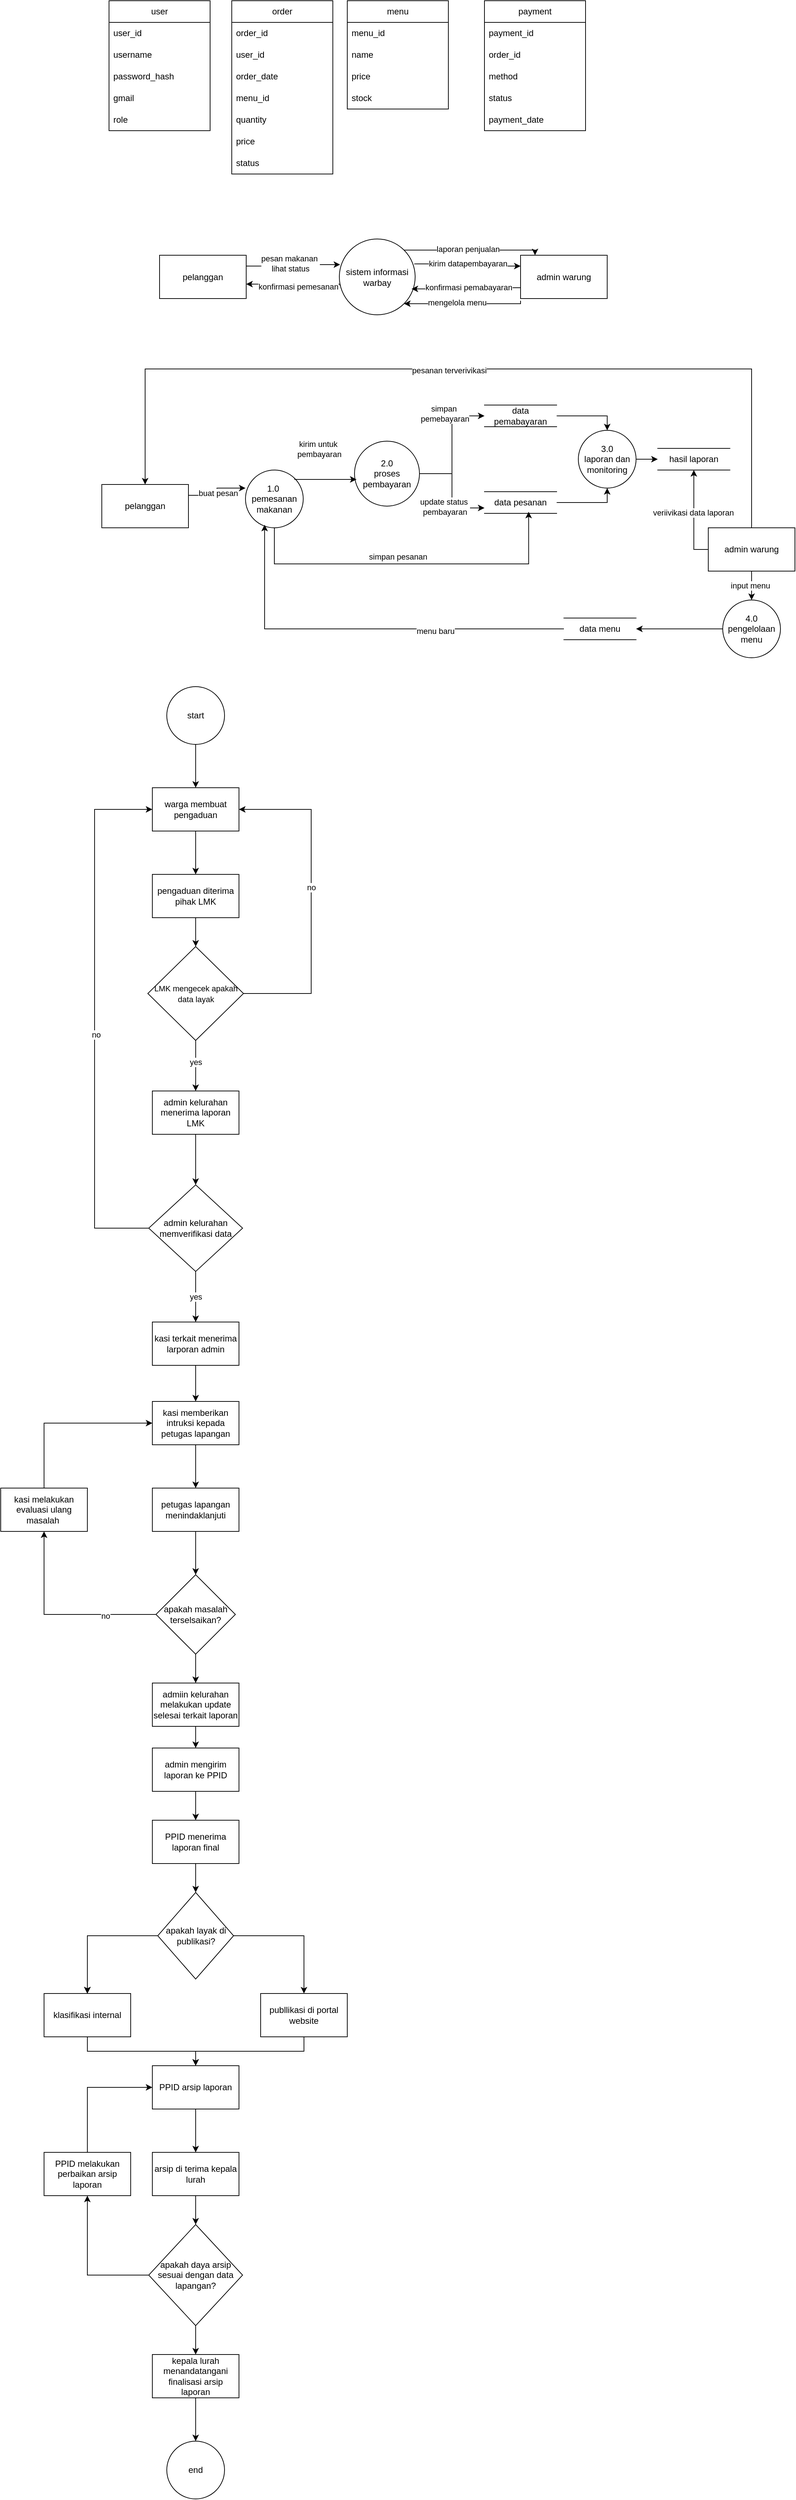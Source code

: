 <mxfile version="27.0.6">
  <diagram name="Halaman-1" id="e8A_hsP7aSUE411Jkm1g">
    <mxGraphModel dx="2316" dy="803" grid="1" gridSize="10" guides="1" tooltips="1" connect="1" arrows="1" fold="1" page="1" pageScale="1" pageWidth="827" pageHeight="1169" math="0" shadow="0">
      <root>
        <mxCell id="0" />
        <mxCell id="1" parent="0" />
        <mxCell id="P4LO0S_L0hlD89T5gcld-29" style="edgeStyle=orthogonalEdgeStyle;rounded=0;orthogonalLoop=1;jettySize=auto;html=1;entryX=0;entryY=0.25;entryDx=0;entryDy=0;exitX=0.989;exitY=0.329;exitDx=0;exitDy=0;exitPerimeter=0;" parent="1" source="P4LO0S_L0hlD89T5gcld-1" target="P4LO0S_L0hlD89T5gcld-27" edge="1">
          <mxGeometry relative="1" as="geometry" />
        </mxCell>
        <mxCell id="P4LO0S_L0hlD89T5gcld-31" value="kirim datapembayaran" style="edgeLabel;html=1;align=center;verticalAlign=middle;resizable=0;points=[];" parent="P4LO0S_L0hlD89T5gcld-29" vertex="1" connectable="0">
          <mxGeometry x="0.006" y="2" relative="1" as="geometry">
            <mxPoint x="-2" y="-2" as="offset" />
          </mxGeometry>
        </mxCell>
        <mxCell id="P4LO0S_L0hlD89T5gcld-36" style="edgeStyle=orthogonalEdgeStyle;rounded=0;orthogonalLoop=1;jettySize=auto;html=1;exitX=0.007;exitY=0.613;exitDx=0;exitDy=0;exitPerimeter=0;" parent="1" source="P4LO0S_L0hlD89T5gcld-1" edge="1">
          <mxGeometry relative="1" as="geometry">
            <mxPoint x="290" y="482.5" as="targetPoint" />
            <Array as="points">
              <mxPoint x="290" y="482.5" />
            </Array>
          </mxGeometry>
        </mxCell>
        <mxCell id="P4LO0S_L0hlD89T5gcld-42" value="konfirmasi pemesanan" style="edgeLabel;html=1;align=center;verticalAlign=middle;resizable=0;points=[];" parent="P4LO0S_L0hlD89T5gcld-36" vertex="1" connectable="0">
          <mxGeometry x="-0.149" y="3" relative="1" as="geometry">
            <mxPoint x="-4" as="offset" />
          </mxGeometry>
        </mxCell>
        <mxCell id="P4LO0S_L0hlD89T5gcld-1" value="sistem informasi warbay" style="ellipse;whiteSpace=wrap;html=1;aspect=fixed;" parent="1" vertex="1">
          <mxGeometry x="419" y="420" width="105" height="105" as="geometry" />
        </mxCell>
        <mxCell id="P4LO0S_L0hlD89T5gcld-2" value="user" style="swimlane;fontStyle=0;childLayout=stackLayout;horizontal=1;startSize=30;horizontalStack=0;resizeParent=1;resizeParentMax=0;resizeLast=0;collapsible=1;marginBottom=0;whiteSpace=wrap;html=1;" parent="1" vertex="1">
          <mxGeometry x="100" y="90" width="140" height="180" as="geometry" />
        </mxCell>
        <mxCell id="P4LO0S_L0hlD89T5gcld-3" value="user_id" style="text;strokeColor=none;fillColor=none;align=left;verticalAlign=middle;spacingLeft=4;spacingRight=4;overflow=hidden;points=[[0,0.5],[1,0.5]];portConstraint=eastwest;rotatable=0;whiteSpace=wrap;html=1;" parent="P4LO0S_L0hlD89T5gcld-2" vertex="1">
          <mxGeometry y="30" width="140" height="30" as="geometry" />
        </mxCell>
        <mxCell id="P4LO0S_L0hlD89T5gcld-4" value="username" style="text;strokeColor=none;fillColor=none;align=left;verticalAlign=middle;spacingLeft=4;spacingRight=4;overflow=hidden;points=[[0,0.5],[1,0.5]];portConstraint=eastwest;rotatable=0;whiteSpace=wrap;html=1;" parent="P4LO0S_L0hlD89T5gcld-2" vertex="1">
          <mxGeometry y="60" width="140" height="30" as="geometry" />
        </mxCell>
        <mxCell id="P4LO0S_L0hlD89T5gcld-5" value="password_hash" style="text;strokeColor=none;fillColor=none;align=left;verticalAlign=middle;spacingLeft=4;spacingRight=4;overflow=hidden;points=[[0,0.5],[1,0.5]];portConstraint=eastwest;rotatable=0;whiteSpace=wrap;html=1;" parent="P4LO0S_L0hlD89T5gcld-2" vertex="1">
          <mxGeometry y="90" width="140" height="30" as="geometry" />
        </mxCell>
        <mxCell id="P4LO0S_L0hlD89T5gcld-14" value="gmail" style="text;strokeColor=none;fillColor=none;align=left;verticalAlign=middle;spacingLeft=4;spacingRight=4;overflow=hidden;points=[[0,0.5],[1,0.5]];portConstraint=eastwest;rotatable=0;whiteSpace=wrap;html=1;" parent="P4LO0S_L0hlD89T5gcld-2" vertex="1">
          <mxGeometry y="120" width="140" height="30" as="geometry" />
        </mxCell>
        <mxCell id="P4LO0S_L0hlD89T5gcld-15" value="role" style="text;strokeColor=none;fillColor=none;align=left;verticalAlign=middle;spacingLeft=4;spacingRight=4;overflow=hidden;points=[[0,0.5],[1,0.5]];portConstraint=eastwest;rotatable=0;whiteSpace=wrap;html=1;" parent="P4LO0S_L0hlD89T5gcld-2" vertex="1">
          <mxGeometry y="150" width="140" height="30" as="geometry" />
        </mxCell>
        <mxCell id="P4LO0S_L0hlD89T5gcld-6" value="order" style="swimlane;fontStyle=0;childLayout=stackLayout;horizontal=1;startSize=30;horizontalStack=0;resizeParent=1;resizeParentMax=0;resizeLast=0;collapsible=1;marginBottom=0;whiteSpace=wrap;html=1;" parent="1" vertex="1">
          <mxGeometry x="270" y="90" width="140" height="240" as="geometry" />
        </mxCell>
        <mxCell id="P4LO0S_L0hlD89T5gcld-7" value="order_id" style="text;strokeColor=none;fillColor=none;align=left;verticalAlign=middle;spacingLeft=4;spacingRight=4;overflow=hidden;points=[[0,0.5],[1,0.5]];portConstraint=eastwest;rotatable=0;whiteSpace=wrap;html=1;" parent="P4LO0S_L0hlD89T5gcld-6" vertex="1">
          <mxGeometry y="30" width="140" height="30" as="geometry" />
        </mxCell>
        <mxCell id="P4LO0S_L0hlD89T5gcld-8" value="user_id" style="text;strokeColor=none;fillColor=none;align=left;verticalAlign=middle;spacingLeft=4;spacingRight=4;overflow=hidden;points=[[0,0.5],[1,0.5]];portConstraint=eastwest;rotatable=0;whiteSpace=wrap;html=1;" parent="P4LO0S_L0hlD89T5gcld-6" vertex="1">
          <mxGeometry y="60" width="140" height="30" as="geometry" />
        </mxCell>
        <mxCell id="P4LO0S_L0hlD89T5gcld-9" value="order_date" style="text;strokeColor=none;fillColor=none;align=left;verticalAlign=middle;spacingLeft=4;spacingRight=4;overflow=hidden;points=[[0,0.5],[1,0.5]];portConstraint=eastwest;rotatable=0;whiteSpace=wrap;html=1;" parent="P4LO0S_L0hlD89T5gcld-6" vertex="1">
          <mxGeometry y="90" width="140" height="30" as="geometry" />
        </mxCell>
        <mxCell id="ldhJ6vnmIbtlAui_N8vB-2" value="menu_id" style="text;strokeColor=none;fillColor=none;align=left;verticalAlign=middle;spacingLeft=4;spacingRight=4;overflow=hidden;points=[[0,0.5],[1,0.5]];portConstraint=eastwest;rotatable=0;whiteSpace=wrap;html=1;" parent="P4LO0S_L0hlD89T5gcld-6" vertex="1">
          <mxGeometry y="120" width="140" height="30" as="geometry" />
        </mxCell>
        <mxCell id="ldhJ6vnmIbtlAui_N8vB-3" value="quantity" style="text;strokeColor=none;fillColor=none;align=left;verticalAlign=middle;spacingLeft=4;spacingRight=4;overflow=hidden;points=[[0,0.5],[1,0.5]];portConstraint=eastwest;rotatable=0;whiteSpace=wrap;html=1;" parent="P4LO0S_L0hlD89T5gcld-6" vertex="1">
          <mxGeometry y="150" width="140" height="30" as="geometry" />
        </mxCell>
        <mxCell id="ldhJ6vnmIbtlAui_N8vB-4" value="price" style="text;strokeColor=none;fillColor=none;align=left;verticalAlign=middle;spacingLeft=4;spacingRight=4;overflow=hidden;points=[[0,0.5],[1,0.5]];portConstraint=eastwest;rotatable=0;whiteSpace=wrap;html=1;" parent="P4LO0S_L0hlD89T5gcld-6" vertex="1">
          <mxGeometry y="180" width="140" height="30" as="geometry" />
        </mxCell>
        <mxCell id="P4LO0S_L0hlD89T5gcld-16" value="status" style="text;strokeColor=none;fillColor=none;align=left;verticalAlign=middle;spacingLeft=4;spacingRight=4;overflow=hidden;points=[[0,0.5],[1,0.5]];portConstraint=eastwest;rotatable=0;whiteSpace=wrap;html=1;" parent="P4LO0S_L0hlD89T5gcld-6" vertex="1">
          <mxGeometry y="210" width="140" height="30" as="geometry" />
        </mxCell>
        <mxCell id="P4LO0S_L0hlD89T5gcld-10" value="menu" style="swimlane;fontStyle=0;childLayout=stackLayout;horizontal=1;startSize=30;horizontalStack=0;resizeParent=1;resizeParentMax=0;resizeLast=0;collapsible=1;marginBottom=0;whiteSpace=wrap;html=1;" parent="1" vertex="1">
          <mxGeometry x="430" y="90" width="140" height="150" as="geometry" />
        </mxCell>
        <mxCell id="P4LO0S_L0hlD89T5gcld-11" value="menu_id" style="text;strokeColor=none;fillColor=none;align=left;verticalAlign=middle;spacingLeft=4;spacingRight=4;overflow=hidden;points=[[0,0.5],[1,0.5]];portConstraint=eastwest;rotatable=0;whiteSpace=wrap;html=1;" parent="P4LO0S_L0hlD89T5gcld-10" vertex="1">
          <mxGeometry y="30" width="140" height="30" as="geometry" />
        </mxCell>
        <mxCell id="P4LO0S_L0hlD89T5gcld-12" value="name" style="text;strokeColor=none;fillColor=none;align=left;verticalAlign=middle;spacingLeft=4;spacingRight=4;overflow=hidden;points=[[0,0.5],[1,0.5]];portConstraint=eastwest;rotatable=0;whiteSpace=wrap;html=1;" parent="P4LO0S_L0hlD89T5gcld-10" vertex="1">
          <mxGeometry y="60" width="140" height="30" as="geometry" />
        </mxCell>
        <mxCell id="P4LO0S_L0hlD89T5gcld-13" value="price" style="text;strokeColor=none;fillColor=none;align=left;verticalAlign=middle;spacingLeft=4;spacingRight=4;overflow=hidden;points=[[0,0.5],[1,0.5]];portConstraint=eastwest;rotatable=0;whiteSpace=wrap;html=1;" parent="P4LO0S_L0hlD89T5gcld-10" vertex="1">
          <mxGeometry y="90" width="140" height="30" as="geometry" />
        </mxCell>
        <mxCell id="ldhJ6vnmIbtlAui_N8vB-1" value="stock" style="text;strokeColor=none;fillColor=none;align=left;verticalAlign=middle;spacingLeft=4;spacingRight=4;overflow=hidden;points=[[0,0.5],[1,0.5]];portConstraint=eastwest;rotatable=0;whiteSpace=wrap;html=1;" parent="P4LO0S_L0hlD89T5gcld-10" vertex="1">
          <mxGeometry y="120" width="140" height="30" as="geometry" />
        </mxCell>
        <mxCell id="P4LO0S_L0hlD89T5gcld-18" value="payment" style="swimlane;fontStyle=0;childLayout=stackLayout;horizontal=1;startSize=30;horizontalStack=0;resizeParent=1;resizeParentMax=0;resizeLast=0;collapsible=1;marginBottom=0;whiteSpace=wrap;html=1;" parent="1" vertex="1">
          <mxGeometry x="620" y="90" width="140" height="180" as="geometry" />
        </mxCell>
        <mxCell id="P4LO0S_L0hlD89T5gcld-19" value="payment_id" style="text;strokeColor=none;fillColor=none;align=left;verticalAlign=middle;spacingLeft=4;spacingRight=4;overflow=hidden;points=[[0,0.5],[1,0.5]];portConstraint=eastwest;rotatable=0;whiteSpace=wrap;html=1;" parent="P4LO0S_L0hlD89T5gcld-18" vertex="1">
          <mxGeometry y="30" width="140" height="30" as="geometry" />
        </mxCell>
        <mxCell id="P4LO0S_L0hlD89T5gcld-20" value="order_id" style="text;strokeColor=none;fillColor=none;align=left;verticalAlign=middle;spacingLeft=4;spacingRight=4;overflow=hidden;points=[[0,0.5],[1,0.5]];portConstraint=eastwest;rotatable=0;whiteSpace=wrap;html=1;" parent="P4LO0S_L0hlD89T5gcld-18" vertex="1">
          <mxGeometry y="60" width="140" height="30" as="geometry" />
        </mxCell>
        <mxCell id="P4LO0S_L0hlD89T5gcld-21" value="method" style="text;strokeColor=none;fillColor=none;align=left;verticalAlign=middle;spacingLeft=4;spacingRight=4;overflow=hidden;points=[[0,0.5],[1,0.5]];portConstraint=eastwest;rotatable=0;whiteSpace=wrap;html=1;" parent="P4LO0S_L0hlD89T5gcld-18" vertex="1">
          <mxGeometry y="90" width="140" height="30" as="geometry" />
        </mxCell>
        <mxCell id="P4LO0S_L0hlD89T5gcld-22" value="status" style="text;strokeColor=none;fillColor=none;align=left;verticalAlign=middle;spacingLeft=4;spacingRight=4;overflow=hidden;points=[[0,0.5],[1,0.5]];portConstraint=eastwest;rotatable=0;whiteSpace=wrap;html=1;" parent="P4LO0S_L0hlD89T5gcld-18" vertex="1">
          <mxGeometry y="120" width="140" height="30" as="geometry" />
        </mxCell>
        <mxCell id="P4LO0S_L0hlD89T5gcld-23" value="payment_date" style="text;strokeColor=none;fillColor=none;align=left;verticalAlign=middle;spacingLeft=4;spacingRight=4;overflow=hidden;points=[[0,0.5],[1,0.5]];portConstraint=eastwest;rotatable=0;whiteSpace=wrap;html=1;" parent="P4LO0S_L0hlD89T5gcld-18" vertex="1">
          <mxGeometry y="150" width="140" height="30" as="geometry" />
        </mxCell>
        <mxCell id="P4LO0S_L0hlD89T5gcld-28" style="edgeStyle=orthogonalEdgeStyle;rounded=0;orthogonalLoop=1;jettySize=auto;html=1;entryX=0.011;entryY=0.338;entryDx=0;entryDy=0;exitX=1;exitY=0.25;exitDx=0;exitDy=0;entryPerimeter=0;" parent="1" source="P4LO0S_L0hlD89T5gcld-26" target="P4LO0S_L0hlD89T5gcld-1" edge="1">
          <mxGeometry relative="1" as="geometry" />
        </mxCell>
        <mxCell id="P4LO0S_L0hlD89T5gcld-30" value="pesan makanan&amp;nbsp;&lt;div&gt;lihat status&lt;/div&gt;" style="edgeLabel;html=1;align=center;verticalAlign=middle;resizable=0;points=[];" parent="P4LO0S_L0hlD89T5gcld-28" vertex="1" connectable="0">
          <mxGeometry x="-0.08" y="4" relative="1" as="geometry">
            <mxPoint as="offset" />
          </mxGeometry>
        </mxCell>
        <mxCell id="P4LO0S_L0hlD89T5gcld-26" value="pelanggan" style="rounded=0;whiteSpace=wrap;html=1;" parent="1" vertex="1">
          <mxGeometry x="170" y="442.5" width="120" height="60" as="geometry" />
        </mxCell>
        <mxCell id="ldhJ6vnmIbtlAui_N8vB-8" style="edgeStyle=orthogonalEdgeStyle;rounded=0;orthogonalLoop=1;jettySize=auto;html=1;entryX=1;entryY=1;entryDx=0;entryDy=0;" parent="1" target="P4LO0S_L0hlD89T5gcld-1" edge="1">
          <mxGeometry relative="1" as="geometry">
            <mxPoint x="670" y="509.5" as="sourcePoint" />
            <Array as="points">
              <mxPoint x="670" y="505.5" />
              <mxPoint x="670" y="509.5" />
            </Array>
          </mxGeometry>
        </mxCell>
        <mxCell id="ldhJ6vnmIbtlAui_N8vB-9" value="mengelola menu" style="edgeLabel;html=1;align=center;verticalAlign=middle;resizable=0;points=[];" parent="ldhJ6vnmIbtlAui_N8vB-8" vertex="1" connectable="0">
          <mxGeometry x="0.138" y="-2" relative="1" as="geometry">
            <mxPoint as="offset" />
          </mxGeometry>
        </mxCell>
        <mxCell id="P4LO0S_L0hlD89T5gcld-27" value="admin warung" style="rounded=0;whiteSpace=wrap;html=1;" parent="1" vertex="1">
          <mxGeometry x="670" y="442.5" width="120" height="60" as="geometry" />
        </mxCell>
        <mxCell id="P4LO0S_L0hlD89T5gcld-32" style="edgeStyle=orthogonalEdgeStyle;rounded=0;orthogonalLoop=1;jettySize=auto;html=1;exitX=0;exitY=0.75;exitDx=0;exitDy=0;entryX=0.953;entryY=0.658;entryDx=0;entryDy=0;entryPerimeter=0;" parent="1" source="P4LO0S_L0hlD89T5gcld-27" target="P4LO0S_L0hlD89T5gcld-1" edge="1">
          <mxGeometry relative="1" as="geometry" />
        </mxCell>
        <mxCell id="P4LO0S_L0hlD89T5gcld-41" value="konfirmasi pemabayaran" style="edgeLabel;html=1;align=center;verticalAlign=middle;resizable=0;points=[];" parent="P4LO0S_L0hlD89T5gcld-32" vertex="1" connectable="0">
          <mxGeometry x="-0.193" y="-1" relative="1" as="geometry">
            <mxPoint x="-11" as="offset" />
          </mxGeometry>
        </mxCell>
        <mxCell id="ldhJ6vnmIbtlAui_N8vB-42" style="edgeStyle=orthogonalEdgeStyle;rounded=0;orthogonalLoop=1;jettySize=auto;html=1;entryX=0;entryY=0.5;entryDx=0;entryDy=0;" parent="1" source="NBq_KF4cbjY9j5JGfXgx-3" target="ldhJ6vnmIbtlAui_N8vB-41" edge="1">
          <mxGeometry relative="1" as="geometry" />
        </mxCell>
        <mxCell id="NBq_KF4cbjY9j5JGfXgx-3" value="3.0&lt;div&gt;laporan dan&lt;/div&gt;&lt;div&gt;monitoring&lt;/div&gt;" style="ellipse;whiteSpace=wrap;html=1;aspect=fixed;" parent="1" vertex="1">
          <mxGeometry x="750" y="685" width="80" height="80" as="geometry" />
        </mxCell>
        <mxCell id="NBq_KF4cbjY9j5JGfXgx-6" value="pelanggan" style="rounded=0;whiteSpace=wrap;html=1;" parent="1" vertex="1">
          <mxGeometry x="90" y="760" width="120" height="60" as="geometry" />
        </mxCell>
        <mxCell id="ldhJ6vnmIbtlAui_N8vB-32" style="edgeStyle=orthogonalEdgeStyle;rounded=0;orthogonalLoop=1;jettySize=auto;html=1;entryX=0.5;entryY=0;entryDx=0;entryDy=0;" parent="1" source="NBq_KF4cbjY9j5JGfXgx-7" target="ldhJ6vnmIbtlAui_N8vB-30" edge="1">
          <mxGeometry relative="1" as="geometry" />
        </mxCell>
        <mxCell id="ldhJ6vnmIbtlAui_N8vB-33" value="input menu" style="edgeLabel;html=1;align=center;verticalAlign=middle;resizable=0;points=[];" parent="ldhJ6vnmIbtlAui_N8vB-32" vertex="1" connectable="0">
          <mxGeometry x="-0.013" y="-2" relative="1" as="geometry">
            <mxPoint as="offset" />
          </mxGeometry>
        </mxCell>
        <mxCell id="ldhJ6vnmIbtlAui_N8vB-39" style="edgeStyle=orthogonalEdgeStyle;rounded=0;orthogonalLoop=1;jettySize=auto;html=1;entryX=0.5;entryY=0;entryDx=0;entryDy=0;exitX=0.5;exitY=0;exitDx=0;exitDy=0;" parent="1" source="NBq_KF4cbjY9j5JGfXgx-7" target="NBq_KF4cbjY9j5JGfXgx-6" edge="1">
          <mxGeometry relative="1" as="geometry">
            <Array as="points">
              <mxPoint x="990" y="600" />
              <mxPoint x="150" y="600" />
            </Array>
          </mxGeometry>
        </mxCell>
        <mxCell id="ldhJ6vnmIbtlAui_N8vB-40" value="pesanan terverivikasi" style="edgeLabel;html=1;align=center;verticalAlign=middle;resizable=0;points=[];" parent="ldhJ6vnmIbtlAui_N8vB-39" vertex="1" connectable="0">
          <mxGeometry x="-0.001" y="2" relative="1" as="geometry">
            <mxPoint x="-30" as="offset" />
          </mxGeometry>
        </mxCell>
        <mxCell id="ldhJ6vnmIbtlAui_N8vB-43" style="edgeStyle=orthogonalEdgeStyle;rounded=0;orthogonalLoop=1;jettySize=auto;html=1;entryX=0.5;entryY=1;entryDx=0;entryDy=0;exitX=0;exitY=0.5;exitDx=0;exitDy=0;" parent="1" source="NBq_KF4cbjY9j5JGfXgx-7" target="ldhJ6vnmIbtlAui_N8vB-41" edge="1">
          <mxGeometry relative="1" as="geometry">
            <mxPoint x="910" y="750" as="targetPoint" />
          </mxGeometry>
        </mxCell>
        <mxCell id="ldhJ6vnmIbtlAui_N8vB-45" value="veriivikasi data laporan" style="edgeLabel;html=1;align=center;verticalAlign=middle;resizable=0;points=[];" parent="ldhJ6vnmIbtlAui_N8vB-43" vertex="1" connectable="0">
          <mxGeometry x="0.092" y="1" relative="1" as="geometry">
            <mxPoint as="offset" />
          </mxGeometry>
        </mxCell>
        <mxCell id="NBq_KF4cbjY9j5JGfXgx-7" value="admin warung" style="rounded=0;whiteSpace=wrap;html=1;" parent="1" vertex="1">
          <mxGeometry x="930" y="820" width="120" height="60" as="geometry" />
        </mxCell>
        <mxCell id="TP_1n0ubqNj1dF3zy1S6-1" value="1.0&amp;nbsp;&lt;div&gt;pemesanan makanan&lt;/div&gt;" style="ellipse;whiteSpace=wrap;html=1;aspect=fixed;" parent="1" vertex="1">
          <mxGeometry x="289" y="740" width="80" height="80" as="geometry" />
        </mxCell>
        <mxCell id="ldhJ6vnmIbtlAui_N8vB-12" style="edgeStyle=orthogonalEdgeStyle;rounded=0;orthogonalLoop=1;jettySize=auto;html=1;entryX=0;entryY=0.5;entryDx=0;entryDy=0;" parent="1" source="TP_1n0ubqNj1dF3zy1S6-2" target="TP_1n0ubqNj1dF3zy1S6-3" edge="1">
          <mxGeometry relative="1" as="geometry" />
        </mxCell>
        <mxCell id="ldhJ6vnmIbtlAui_N8vB-13" value="simpan&amp;nbsp;&lt;div&gt;pemebayaran&lt;/div&gt;" style="edgeLabel;html=1;align=center;verticalAlign=middle;resizable=0;points=[];" parent="ldhJ6vnmIbtlAui_N8vB-12" vertex="1" connectable="0">
          <mxGeometry x="-0.116" y="1" relative="1" as="geometry">
            <mxPoint x="-9" y="-53" as="offset" />
          </mxGeometry>
        </mxCell>
        <mxCell id="ldhJ6vnmIbtlAui_N8vB-14" style="edgeStyle=orthogonalEdgeStyle;rounded=0;orthogonalLoop=1;jettySize=auto;html=1;entryX=0;entryY=0.75;entryDx=0;entryDy=0;" parent="1" source="TP_1n0ubqNj1dF3zy1S6-2" target="ldhJ6vnmIbtlAui_N8vB-11" edge="1">
          <mxGeometry relative="1" as="geometry" />
        </mxCell>
        <mxCell id="ldhJ6vnmIbtlAui_N8vB-15" value="update status&amp;nbsp;&lt;div&gt;pembayaran&lt;/div&gt;" style="edgeLabel;html=1;align=center;verticalAlign=middle;resizable=0;points=[];" parent="ldhJ6vnmIbtlAui_N8vB-14" vertex="1" connectable="0">
          <mxGeometry x="0.485" y="2" relative="1" as="geometry">
            <mxPoint x="-20" as="offset" />
          </mxGeometry>
        </mxCell>
        <mxCell id="TP_1n0ubqNj1dF3zy1S6-2" value="2.0&lt;div&gt;proses pembayaran&lt;/div&gt;" style="ellipse;whiteSpace=wrap;html=1;aspect=fixed;" parent="1" vertex="1">
          <mxGeometry x="440" y="700" width="90" height="90" as="geometry" />
        </mxCell>
        <mxCell id="ldhJ6vnmIbtlAui_N8vB-24" style="edgeStyle=orthogonalEdgeStyle;rounded=0;orthogonalLoop=1;jettySize=auto;html=1;entryX=0.5;entryY=0;entryDx=0;entryDy=0;" parent="1" source="TP_1n0ubqNj1dF3zy1S6-3" target="NBq_KF4cbjY9j5JGfXgx-3" edge="1">
          <mxGeometry relative="1" as="geometry" />
        </mxCell>
        <mxCell id="TP_1n0ubqNj1dF3zy1S6-3" value="data pemabayaran" style="html=1;dashed=0;whiteSpace=wrap;shape=partialRectangle;right=0;left=0;" parent="1" vertex="1">
          <mxGeometry x="620" y="650" width="100" height="30" as="geometry" />
        </mxCell>
        <mxCell id="TP_1n0ubqNj1dF3zy1S6-4" style="edgeStyle=orthogonalEdgeStyle;rounded=0;orthogonalLoop=1;jettySize=auto;html=1;exitX=1;exitY=0.25;exitDx=0;exitDy=0;entryX=0;entryY=0.313;entryDx=0;entryDy=0;entryPerimeter=0;" parent="1" source="NBq_KF4cbjY9j5JGfXgx-6" target="TP_1n0ubqNj1dF3zy1S6-1" edge="1">
          <mxGeometry relative="1" as="geometry" />
        </mxCell>
        <mxCell id="ldhJ6vnmIbtlAui_N8vB-10" value="buat pesan" style="edgeLabel;html=1;align=center;verticalAlign=middle;resizable=0;points=[];" parent="TP_1n0ubqNj1dF3zy1S6-4" vertex="1" connectable="0">
          <mxGeometry x="-0.031" y="-1" relative="1" as="geometry">
            <mxPoint as="offset" />
          </mxGeometry>
        </mxCell>
        <mxCell id="ldhJ6vnmIbtlAui_N8vB-6" style="edgeStyle=orthogonalEdgeStyle;rounded=0;orthogonalLoop=1;jettySize=auto;html=1;entryX=0.167;entryY=0;entryDx=0;entryDy=0;entryPerimeter=0;exitX=1;exitY=0;exitDx=0;exitDy=0;" parent="1" source="P4LO0S_L0hlD89T5gcld-1" target="P4LO0S_L0hlD89T5gcld-27" edge="1">
          <mxGeometry relative="1" as="geometry">
            <Array as="points">
              <mxPoint x="690" y="435.5" />
            </Array>
          </mxGeometry>
        </mxCell>
        <mxCell id="ldhJ6vnmIbtlAui_N8vB-7" value="laporan penjualan" style="edgeLabel;html=1;align=center;verticalAlign=middle;resizable=0;points=[];" parent="ldhJ6vnmIbtlAui_N8vB-6" vertex="1" connectable="0">
          <mxGeometry x="-0.06" y="2" relative="1" as="geometry">
            <mxPoint as="offset" />
          </mxGeometry>
        </mxCell>
        <mxCell id="ldhJ6vnmIbtlAui_N8vB-25" style="edgeStyle=orthogonalEdgeStyle;rounded=0;orthogonalLoop=1;jettySize=auto;html=1;exitX=1;exitY=0.5;exitDx=0;exitDy=0;entryX=0.5;entryY=1;entryDx=0;entryDy=0;" parent="1" source="ldhJ6vnmIbtlAui_N8vB-11" target="NBq_KF4cbjY9j5JGfXgx-3" edge="1">
          <mxGeometry relative="1" as="geometry" />
        </mxCell>
        <mxCell id="ldhJ6vnmIbtlAui_N8vB-11" value="data pesanan" style="html=1;dashed=0;whiteSpace=wrap;shape=partialRectangle;right=0;left=0;" parent="1" vertex="1">
          <mxGeometry x="620" y="770" width="100" height="30" as="geometry" />
        </mxCell>
        <mxCell id="ldhJ6vnmIbtlAui_N8vB-17" style="edgeStyle=orthogonalEdgeStyle;rounded=0;orthogonalLoop=1;jettySize=auto;html=1;exitX=1;exitY=0;exitDx=0;exitDy=0;entryX=0.031;entryY=0.589;entryDx=0;entryDy=0;entryPerimeter=0;" parent="1" source="TP_1n0ubqNj1dF3zy1S6-1" target="TP_1n0ubqNj1dF3zy1S6-2" edge="1">
          <mxGeometry relative="1" as="geometry">
            <Array as="points">
              <mxPoint x="357" y="753" />
            </Array>
          </mxGeometry>
        </mxCell>
        <mxCell id="ldhJ6vnmIbtlAui_N8vB-20" value="kirim untuk&amp;nbsp;&lt;div&gt;pembayaran&lt;/div&gt;" style="edgeLabel;html=1;align=center;verticalAlign=middle;resizable=0;points=[];" parent="ldhJ6vnmIbtlAui_N8vB-17" vertex="1" connectable="0">
          <mxGeometry x="-0.435" y="7" relative="1" as="geometry">
            <mxPoint x="10" y="-35" as="offset" />
          </mxGeometry>
        </mxCell>
        <mxCell id="ldhJ6vnmIbtlAui_N8vB-22" style="edgeStyle=orthogonalEdgeStyle;rounded=0;orthogonalLoop=1;jettySize=auto;html=1;entryX=0.612;entryY=0.927;entryDx=0;entryDy=0;entryPerimeter=0;" parent="1" source="TP_1n0ubqNj1dF3zy1S6-1" target="ldhJ6vnmIbtlAui_N8vB-11" edge="1">
          <mxGeometry relative="1" as="geometry">
            <Array as="points">
              <mxPoint x="329" y="870" />
              <mxPoint x="681" y="870" />
            </Array>
          </mxGeometry>
        </mxCell>
        <mxCell id="ldhJ6vnmIbtlAui_N8vB-23" value="simpan pesanan" style="edgeLabel;html=1;align=center;verticalAlign=middle;resizable=0;points=[];" parent="ldhJ6vnmIbtlAui_N8vB-22" vertex="1" connectable="0">
          <mxGeometry x="-0.07" y="-4" relative="1" as="geometry">
            <mxPoint y="-14" as="offset" />
          </mxGeometry>
        </mxCell>
        <mxCell id="ldhJ6vnmIbtlAui_N8vB-34" style="edgeStyle=orthogonalEdgeStyle;rounded=0;orthogonalLoop=1;jettySize=auto;html=1;entryX=1;entryY=0.5;entryDx=0;entryDy=0;" parent="1" source="ldhJ6vnmIbtlAui_N8vB-30" target="ldhJ6vnmIbtlAui_N8vB-35" edge="1">
          <mxGeometry relative="1" as="geometry">
            <mxPoint x="830" y="960" as="targetPoint" />
          </mxGeometry>
        </mxCell>
        <mxCell id="ldhJ6vnmIbtlAui_N8vB-30" value="4.0&lt;br&gt;&lt;div&gt;pengelolaan menu&lt;/div&gt;" style="ellipse;whiteSpace=wrap;html=1;aspect=fixed;" parent="1" vertex="1">
          <mxGeometry x="950" y="920" width="80" height="80" as="geometry" />
        </mxCell>
        <mxCell id="ldhJ6vnmIbtlAui_N8vB-36" style="edgeStyle=orthogonalEdgeStyle;rounded=0;orthogonalLoop=1;jettySize=auto;html=1;entryX=0.331;entryY=0.947;entryDx=0;entryDy=0;entryPerimeter=0;" parent="1" source="ldhJ6vnmIbtlAui_N8vB-35" target="TP_1n0ubqNj1dF3zy1S6-1" edge="1">
          <mxGeometry relative="1" as="geometry">
            <mxPoint x="310" y="830" as="targetPoint" />
          </mxGeometry>
        </mxCell>
        <mxCell id="ldhJ6vnmIbtlAui_N8vB-37" value="menu baru" style="edgeLabel;html=1;align=center;verticalAlign=middle;resizable=0;points=[];" parent="ldhJ6vnmIbtlAui_N8vB-36" vertex="1" connectable="0">
          <mxGeometry x="-0.357" y="3" relative="1" as="geometry">
            <mxPoint x="1" as="offset" />
          </mxGeometry>
        </mxCell>
        <mxCell id="ldhJ6vnmIbtlAui_N8vB-35" value="data menu" style="html=1;dashed=0;whiteSpace=wrap;shape=partialRectangle;right=0;left=0;" parent="1" vertex="1">
          <mxGeometry x="730" y="945" width="100" height="30" as="geometry" />
        </mxCell>
        <mxCell id="ldhJ6vnmIbtlAui_N8vB-41" value="hasil laporan" style="html=1;dashed=0;whiteSpace=wrap;shape=partialRectangle;right=0;left=0;" parent="1" vertex="1">
          <mxGeometry x="860" y="710" width="100" height="30" as="geometry" />
        </mxCell>
        <mxCell id="1V6bp7kO9RsNTH_jpQ0x-6" value="" style="edgeStyle=orthogonalEdgeStyle;rounded=0;orthogonalLoop=1;jettySize=auto;html=1;" edge="1" parent="1" source="1V6bp7kO9RsNTH_jpQ0x-1" target="1V6bp7kO9RsNTH_jpQ0x-5">
          <mxGeometry relative="1" as="geometry" />
        </mxCell>
        <mxCell id="1V6bp7kO9RsNTH_jpQ0x-1" value="warga membuat pengaduan" style="rounded=0;whiteSpace=wrap;html=1;" vertex="1" parent="1">
          <mxGeometry x="160" y="1180" width="120" height="60" as="geometry" />
        </mxCell>
        <mxCell id="1V6bp7kO9RsNTH_jpQ0x-3" value="start" style="ellipse;whiteSpace=wrap;html=1;aspect=fixed;" vertex="1" parent="1">
          <mxGeometry x="180" y="1040" width="80" height="80" as="geometry" />
        </mxCell>
        <mxCell id="1V6bp7kO9RsNTH_jpQ0x-4" value="" style="endArrow=classic;html=1;rounded=0;exitX=0.5;exitY=1;exitDx=0;exitDy=0;entryX=0.5;entryY=0;entryDx=0;entryDy=0;" edge="1" parent="1" source="1V6bp7kO9RsNTH_jpQ0x-3" target="1V6bp7kO9RsNTH_jpQ0x-1">
          <mxGeometry width="50" height="50" relative="1" as="geometry">
            <mxPoint x="220" y="1180" as="sourcePoint" />
            <mxPoint x="270" y="1130" as="targetPoint" />
          </mxGeometry>
        </mxCell>
        <mxCell id="1V6bp7kO9RsNTH_jpQ0x-8" value="" style="edgeStyle=orthogonalEdgeStyle;rounded=0;orthogonalLoop=1;jettySize=auto;html=1;" edge="1" parent="1" source="1V6bp7kO9RsNTH_jpQ0x-5" target="1V6bp7kO9RsNTH_jpQ0x-7">
          <mxGeometry relative="1" as="geometry" />
        </mxCell>
        <mxCell id="1V6bp7kO9RsNTH_jpQ0x-5" value="pengaduan diterima pihak LMK" style="whiteSpace=wrap;html=1;rounded=0;" vertex="1" parent="1">
          <mxGeometry x="160" y="1300" width="120" height="60" as="geometry" />
        </mxCell>
        <mxCell id="1V6bp7kO9RsNTH_jpQ0x-10" value="" style="edgeStyle=orthogonalEdgeStyle;rounded=0;orthogonalLoop=1;jettySize=auto;html=1;" edge="1" parent="1" source="1V6bp7kO9RsNTH_jpQ0x-7" target="1V6bp7kO9RsNTH_jpQ0x-9">
          <mxGeometry relative="1" as="geometry" />
        </mxCell>
        <mxCell id="1V6bp7kO9RsNTH_jpQ0x-11" value="yes" style="edgeLabel;html=1;align=center;verticalAlign=middle;resizable=0;points=[];" vertex="1" connectable="0" parent="1V6bp7kO9RsNTH_jpQ0x-10">
          <mxGeometry x="-0.455" y="2" relative="1" as="geometry">
            <mxPoint x="-2" y="11" as="offset" />
          </mxGeometry>
        </mxCell>
        <mxCell id="1V6bp7kO9RsNTH_jpQ0x-12" style="edgeStyle=orthogonalEdgeStyle;rounded=0;orthogonalLoop=1;jettySize=auto;html=1;exitX=1;exitY=0.5;exitDx=0;exitDy=0;entryX=1;entryY=0.5;entryDx=0;entryDy=0;" edge="1" parent="1" source="1V6bp7kO9RsNTH_jpQ0x-7" target="1V6bp7kO9RsNTH_jpQ0x-1">
          <mxGeometry relative="1" as="geometry">
            <Array as="points">
              <mxPoint x="380" y="1465" />
              <mxPoint x="380" y="1210" />
            </Array>
          </mxGeometry>
        </mxCell>
        <mxCell id="1V6bp7kO9RsNTH_jpQ0x-13" value="no" style="edgeLabel;html=1;align=center;verticalAlign=middle;resizable=0;points=[];" vertex="1" connectable="0" parent="1V6bp7kO9RsNTH_jpQ0x-12">
          <mxGeometry x="0.077" relative="1" as="geometry">
            <mxPoint as="offset" />
          </mxGeometry>
        </mxCell>
        <mxCell id="1V6bp7kO9RsNTH_jpQ0x-7" value="&lt;font style=&quot;font-size: 11px;&quot;&gt;LMK mengecek apakah data layak&lt;/font&gt;" style="rhombus;whiteSpace=wrap;html=1;rounded=0;" vertex="1" parent="1">
          <mxGeometry x="153.75" y="1400" width="132.5" height="130" as="geometry" />
        </mxCell>
        <mxCell id="1V6bp7kO9RsNTH_jpQ0x-17" value="" style="edgeStyle=orthogonalEdgeStyle;rounded=0;orthogonalLoop=1;jettySize=auto;html=1;" edge="1" parent="1" source="1V6bp7kO9RsNTH_jpQ0x-9" target="1V6bp7kO9RsNTH_jpQ0x-16">
          <mxGeometry relative="1" as="geometry" />
        </mxCell>
        <mxCell id="1V6bp7kO9RsNTH_jpQ0x-9" value="admin kelurahan menerima laporan LMK" style="whiteSpace=wrap;html=1;rounded=0;" vertex="1" parent="1">
          <mxGeometry x="160" y="1600" width="120" height="60" as="geometry" />
        </mxCell>
        <mxCell id="1V6bp7kO9RsNTH_jpQ0x-20" style="edgeStyle=orthogonalEdgeStyle;rounded=0;orthogonalLoop=1;jettySize=auto;html=1;entryX=0;entryY=0.5;entryDx=0;entryDy=0;" edge="1" parent="1" source="1V6bp7kO9RsNTH_jpQ0x-16" target="1V6bp7kO9RsNTH_jpQ0x-1">
          <mxGeometry relative="1" as="geometry">
            <mxPoint x="150" y="1200" as="targetPoint" />
            <Array as="points">
              <mxPoint x="80" y="1790" />
              <mxPoint x="80" y="1210" />
            </Array>
          </mxGeometry>
        </mxCell>
        <mxCell id="1V6bp7kO9RsNTH_jpQ0x-21" value="no" style="edgeLabel;html=1;align=center;verticalAlign=middle;resizable=0;points=[];" vertex="1" connectable="0" parent="1V6bp7kO9RsNTH_jpQ0x-20">
          <mxGeometry x="-0.066" y="-2" relative="1" as="geometry">
            <mxPoint as="offset" />
          </mxGeometry>
        </mxCell>
        <mxCell id="1V6bp7kO9RsNTH_jpQ0x-23" value="" style="edgeStyle=orthogonalEdgeStyle;rounded=0;orthogonalLoop=1;jettySize=auto;html=1;entryX=0.5;entryY=0;entryDx=0;entryDy=0;" edge="1" parent="1" source="1V6bp7kO9RsNTH_jpQ0x-16" target="1V6bp7kO9RsNTH_jpQ0x-26">
          <mxGeometry relative="1" as="geometry">
            <mxPoint x="220" y="1910" as="targetPoint" />
          </mxGeometry>
        </mxCell>
        <mxCell id="1V6bp7kO9RsNTH_jpQ0x-24" value="yes" style="edgeLabel;html=1;align=center;verticalAlign=middle;resizable=0;points=[];" vertex="1" connectable="0" parent="1V6bp7kO9RsNTH_jpQ0x-23">
          <mxGeometry x="-0.153" y="-3" relative="1" as="geometry">
            <mxPoint x="3" y="5" as="offset" />
          </mxGeometry>
        </mxCell>
        <mxCell id="1V6bp7kO9RsNTH_jpQ0x-16" value="admin kelurahan memverifikasi data" style="rhombus;whiteSpace=wrap;html=1;rounded=0;" vertex="1" parent="1">
          <mxGeometry x="155" y="1730" width="130" height="120" as="geometry" />
        </mxCell>
        <mxCell id="1V6bp7kO9RsNTH_jpQ0x-33" value="" style="edgeStyle=orthogonalEdgeStyle;rounded=0;orthogonalLoop=1;jettySize=auto;html=1;" edge="1" parent="1" source="1V6bp7kO9RsNTH_jpQ0x-26" target="1V6bp7kO9RsNTH_jpQ0x-32">
          <mxGeometry relative="1" as="geometry" />
        </mxCell>
        <mxCell id="1V6bp7kO9RsNTH_jpQ0x-26" value="kasi terkait menerima larporan admin" style="whiteSpace=wrap;html=1;" vertex="1" parent="1">
          <mxGeometry x="160" y="1920" width="120" height="60" as="geometry" />
        </mxCell>
        <mxCell id="1V6bp7kO9RsNTH_jpQ0x-35" value="" style="edgeStyle=orthogonalEdgeStyle;rounded=0;orthogonalLoop=1;jettySize=auto;html=1;" edge="1" parent="1" source="1V6bp7kO9RsNTH_jpQ0x-32" target="1V6bp7kO9RsNTH_jpQ0x-34">
          <mxGeometry relative="1" as="geometry" />
        </mxCell>
        <mxCell id="1V6bp7kO9RsNTH_jpQ0x-32" value="kasi memberikan intruksi kepada petugas lapangan" style="whiteSpace=wrap;html=1;" vertex="1" parent="1">
          <mxGeometry x="160" y="2030" width="120" height="60" as="geometry" />
        </mxCell>
        <mxCell id="1V6bp7kO9RsNTH_jpQ0x-37" value="" style="edgeStyle=orthogonalEdgeStyle;rounded=0;orthogonalLoop=1;jettySize=auto;html=1;" edge="1" parent="1" source="1V6bp7kO9RsNTH_jpQ0x-34" target="1V6bp7kO9RsNTH_jpQ0x-36">
          <mxGeometry relative="1" as="geometry" />
        </mxCell>
        <mxCell id="1V6bp7kO9RsNTH_jpQ0x-34" value="petugas lapangan menindaklanjuti" style="whiteSpace=wrap;html=1;" vertex="1" parent="1">
          <mxGeometry x="160" y="2150" width="120" height="60" as="geometry" />
        </mxCell>
        <mxCell id="1V6bp7kO9RsNTH_jpQ0x-39" value="" style="edgeStyle=orthogonalEdgeStyle;rounded=0;orthogonalLoop=1;jettySize=auto;html=1;" edge="1" parent="1" source="1V6bp7kO9RsNTH_jpQ0x-36" target="1V6bp7kO9RsNTH_jpQ0x-38">
          <mxGeometry relative="1" as="geometry" />
        </mxCell>
        <mxCell id="1V6bp7kO9RsNTH_jpQ0x-40" value="no" style="edgeLabel;html=1;align=center;verticalAlign=middle;resizable=0;points=[];" vertex="1" connectable="0" parent="1V6bp7kO9RsNTH_jpQ0x-39">
          <mxGeometry x="-0.487" y="2" relative="1" as="geometry">
            <mxPoint x="-1" as="offset" />
          </mxGeometry>
        </mxCell>
        <mxCell id="1V6bp7kO9RsNTH_jpQ0x-43" value="" style="edgeStyle=orthogonalEdgeStyle;rounded=0;orthogonalLoop=1;jettySize=auto;html=1;" edge="1" parent="1" source="1V6bp7kO9RsNTH_jpQ0x-36" target="1V6bp7kO9RsNTH_jpQ0x-42">
          <mxGeometry relative="1" as="geometry" />
        </mxCell>
        <mxCell id="1V6bp7kO9RsNTH_jpQ0x-36" value="apakah masalah terselsaikan?" style="rhombus;whiteSpace=wrap;html=1;" vertex="1" parent="1">
          <mxGeometry x="165" y="2270" width="110" height="110" as="geometry" />
        </mxCell>
        <mxCell id="1V6bp7kO9RsNTH_jpQ0x-41" style="edgeStyle=orthogonalEdgeStyle;rounded=0;orthogonalLoop=1;jettySize=auto;html=1;entryX=0;entryY=0.5;entryDx=0;entryDy=0;exitX=0.5;exitY=0;exitDx=0;exitDy=0;" edge="1" parent="1" source="1V6bp7kO9RsNTH_jpQ0x-38" target="1V6bp7kO9RsNTH_jpQ0x-32">
          <mxGeometry relative="1" as="geometry">
            <Array as="points">
              <mxPoint x="10" y="2060" />
            </Array>
          </mxGeometry>
        </mxCell>
        <mxCell id="1V6bp7kO9RsNTH_jpQ0x-38" value="kasi melakukan evaluasi ulang masalah&amp;nbsp;" style="whiteSpace=wrap;html=1;" vertex="1" parent="1">
          <mxGeometry x="-50" y="2150" width="120" height="60" as="geometry" />
        </mxCell>
        <mxCell id="1V6bp7kO9RsNTH_jpQ0x-45" value="" style="edgeStyle=orthogonalEdgeStyle;rounded=0;orthogonalLoop=1;jettySize=auto;html=1;" edge="1" parent="1" source="1V6bp7kO9RsNTH_jpQ0x-42" target="1V6bp7kO9RsNTH_jpQ0x-44">
          <mxGeometry relative="1" as="geometry" />
        </mxCell>
        <mxCell id="1V6bp7kO9RsNTH_jpQ0x-42" value="admiin kelurahan melakukan update selesai terkait laporan" style="whiteSpace=wrap;html=1;" vertex="1" parent="1">
          <mxGeometry x="160" y="2420" width="120" height="60" as="geometry" />
        </mxCell>
        <mxCell id="1V6bp7kO9RsNTH_jpQ0x-47" value="" style="edgeStyle=orthogonalEdgeStyle;rounded=0;orthogonalLoop=1;jettySize=auto;html=1;" edge="1" parent="1" source="1V6bp7kO9RsNTH_jpQ0x-44" target="1V6bp7kO9RsNTH_jpQ0x-46">
          <mxGeometry relative="1" as="geometry" />
        </mxCell>
        <mxCell id="1V6bp7kO9RsNTH_jpQ0x-44" value="admin mengirim laporan ke PPID" style="whiteSpace=wrap;html=1;" vertex="1" parent="1">
          <mxGeometry x="160" y="2510" width="120" height="60" as="geometry" />
        </mxCell>
        <mxCell id="1V6bp7kO9RsNTH_jpQ0x-49" value="" style="edgeStyle=orthogonalEdgeStyle;rounded=0;orthogonalLoop=1;jettySize=auto;html=1;" edge="1" parent="1" source="1V6bp7kO9RsNTH_jpQ0x-46" target="1V6bp7kO9RsNTH_jpQ0x-48">
          <mxGeometry relative="1" as="geometry" />
        </mxCell>
        <mxCell id="1V6bp7kO9RsNTH_jpQ0x-46" value="PPID menerima laporan final" style="whiteSpace=wrap;html=1;" vertex="1" parent="1">
          <mxGeometry x="160" y="2610" width="120" height="60" as="geometry" />
        </mxCell>
        <mxCell id="1V6bp7kO9RsNTH_jpQ0x-51" value="" style="edgeStyle=orthogonalEdgeStyle;rounded=0;orthogonalLoop=1;jettySize=auto;html=1;" edge="1" parent="1" source="1V6bp7kO9RsNTH_jpQ0x-48" target="1V6bp7kO9RsNTH_jpQ0x-50">
          <mxGeometry relative="1" as="geometry" />
        </mxCell>
        <mxCell id="1V6bp7kO9RsNTH_jpQ0x-52" value="" style="edgeStyle=orthogonalEdgeStyle;rounded=0;orthogonalLoop=1;jettySize=auto;html=1;" edge="1" parent="1" source="1V6bp7kO9RsNTH_jpQ0x-48" target="1V6bp7kO9RsNTH_jpQ0x-50">
          <mxGeometry relative="1" as="geometry" />
        </mxCell>
        <mxCell id="1V6bp7kO9RsNTH_jpQ0x-53" value="" style="edgeStyle=orthogonalEdgeStyle;rounded=0;orthogonalLoop=1;jettySize=auto;html=1;" edge="1" parent="1" source="1V6bp7kO9RsNTH_jpQ0x-48" target="1V6bp7kO9RsNTH_jpQ0x-50">
          <mxGeometry relative="1" as="geometry" />
        </mxCell>
        <mxCell id="1V6bp7kO9RsNTH_jpQ0x-54" value="" style="edgeStyle=orthogonalEdgeStyle;rounded=0;orthogonalLoop=1;jettySize=auto;html=1;" edge="1" parent="1" source="1V6bp7kO9RsNTH_jpQ0x-48" target="1V6bp7kO9RsNTH_jpQ0x-50">
          <mxGeometry relative="1" as="geometry" />
        </mxCell>
        <mxCell id="1V6bp7kO9RsNTH_jpQ0x-56" value="" style="edgeStyle=orthogonalEdgeStyle;rounded=0;orthogonalLoop=1;jettySize=auto;html=1;" edge="1" parent="1" source="1V6bp7kO9RsNTH_jpQ0x-48" target="1V6bp7kO9RsNTH_jpQ0x-55">
          <mxGeometry relative="1" as="geometry" />
        </mxCell>
        <mxCell id="1V6bp7kO9RsNTH_jpQ0x-48" value="apakah layak di publikasi?" style="rhombus;whiteSpace=wrap;html=1;" vertex="1" parent="1">
          <mxGeometry x="167.5" y="2710" width="105" height="120" as="geometry" />
        </mxCell>
        <mxCell id="1V6bp7kO9RsNTH_jpQ0x-59" style="edgeStyle=orthogonalEdgeStyle;rounded=0;orthogonalLoop=1;jettySize=auto;html=1;entryX=0.5;entryY=0;entryDx=0;entryDy=0;exitX=0.5;exitY=1;exitDx=0;exitDy=0;" edge="1" parent="1" source="1V6bp7kO9RsNTH_jpQ0x-50" target="1V6bp7kO9RsNTH_jpQ0x-57">
          <mxGeometry relative="1" as="geometry" />
        </mxCell>
        <mxCell id="1V6bp7kO9RsNTH_jpQ0x-50" value="klasifikasi internal" style="whiteSpace=wrap;html=1;" vertex="1" parent="1">
          <mxGeometry x="10" y="2850" width="120" height="60" as="geometry" />
        </mxCell>
        <mxCell id="1V6bp7kO9RsNTH_jpQ0x-58" value="" style="edgeStyle=orthogonalEdgeStyle;rounded=0;orthogonalLoop=1;jettySize=auto;html=1;exitX=0.5;exitY=1;exitDx=0;exitDy=0;entryX=0.5;entryY=0;entryDx=0;entryDy=0;" edge="1" parent="1" source="1V6bp7kO9RsNTH_jpQ0x-55" target="1V6bp7kO9RsNTH_jpQ0x-57">
          <mxGeometry relative="1" as="geometry" />
        </mxCell>
        <mxCell id="1V6bp7kO9RsNTH_jpQ0x-55" value="publlikasi di portal website" style="whiteSpace=wrap;html=1;" vertex="1" parent="1">
          <mxGeometry x="310" y="2850" width="120" height="60" as="geometry" />
        </mxCell>
        <mxCell id="1V6bp7kO9RsNTH_jpQ0x-61" value="" style="edgeStyle=orthogonalEdgeStyle;rounded=0;orthogonalLoop=1;jettySize=auto;html=1;" edge="1" parent="1" source="1V6bp7kO9RsNTH_jpQ0x-57" target="1V6bp7kO9RsNTH_jpQ0x-60">
          <mxGeometry relative="1" as="geometry" />
        </mxCell>
        <mxCell id="1V6bp7kO9RsNTH_jpQ0x-57" value="PPID arsip laporan" style="whiteSpace=wrap;html=1;" vertex="1" parent="1">
          <mxGeometry x="160" y="2950" width="120" height="60" as="geometry" />
        </mxCell>
        <mxCell id="1V6bp7kO9RsNTH_jpQ0x-63" value="" style="edgeStyle=orthogonalEdgeStyle;rounded=0;orthogonalLoop=1;jettySize=auto;html=1;" edge="1" parent="1" source="1V6bp7kO9RsNTH_jpQ0x-60" target="1V6bp7kO9RsNTH_jpQ0x-62">
          <mxGeometry relative="1" as="geometry" />
        </mxCell>
        <mxCell id="1V6bp7kO9RsNTH_jpQ0x-60" value="arsip di terima kepala lurah" style="whiteSpace=wrap;html=1;" vertex="1" parent="1">
          <mxGeometry x="160" y="3070" width="120" height="60" as="geometry" />
        </mxCell>
        <mxCell id="1V6bp7kO9RsNTH_jpQ0x-64" style="edgeStyle=orthogonalEdgeStyle;rounded=0;orthogonalLoop=1;jettySize=auto;html=1;entryX=0.5;entryY=1;entryDx=0;entryDy=0;" edge="1" parent="1" source="1V6bp7kO9RsNTH_jpQ0x-62" target="1V6bp7kO9RsNTH_jpQ0x-65">
          <mxGeometry relative="1" as="geometry">
            <mxPoint y="3140" as="targetPoint" />
            <Array as="points">
              <mxPoint x="70" y="3240" />
            </Array>
          </mxGeometry>
        </mxCell>
        <mxCell id="1V6bp7kO9RsNTH_jpQ0x-69" value="" style="edgeStyle=orthogonalEdgeStyle;rounded=0;orthogonalLoop=1;jettySize=auto;html=1;" edge="1" parent="1" source="1V6bp7kO9RsNTH_jpQ0x-62" target="1V6bp7kO9RsNTH_jpQ0x-68">
          <mxGeometry relative="1" as="geometry" />
        </mxCell>
        <mxCell id="1V6bp7kO9RsNTH_jpQ0x-62" value="apakah daya arsip sesuai dengan data lapangan?" style="rhombus;whiteSpace=wrap;html=1;" vertex="1" parent="1">
          <mxGeometry x="155" y="3170" width="130" height="140" as="geometry" />
        </mxCell>
        <mxCell id="1V6bp7kO9RsNTH_jpQ0x-67" style="edgeStyle=orthogonalEdgeStyle;rounded=0;orthogonalLoop=1;jettySize=auto;html=1;entryX=0;entryY=0.5;entryDx=0;entryDy=0;exitX=0.5;exitY=0;exitDx=0;exitDy=0;" edge="1" parent="1" source="1V6bp7kO9RsNTH_jpQ0x-65" target="1V6bp7kO9RsNTH_jpQ0x-57">
          <mxGeometry relative="1" as="geometry">
            <Array as="points">
              <mxPoint x="70" y="2980" />
            </Array>
          </mxGeometry>
        </mxCell>
        <mxCell id="1V6bp7kO9RsNTH_jpQ0x-65" value="PPID melakukan perbaikan arsip laporan" style="rounded=0;whiteSpace=wrap;html=1;" vertex="1" parent="1">
          <mxGeometry x="10" y="3070" width="120" height="60" as="geometry" />
        </mxCell>
        <mxCell id="1V6bp7kO9RsNTH_jpQ0x-71" style="edgeStyle=orthogonalEdgeStyle;rounded=0;orthogonalLoop=1;jettySize=auto;html=1;entryX=0.5;entryY=0;entryDx=0;entryDy=0;" edge="1" parent="1" source="1V6bp7kO9RsNTH_jpQ0x-68" target="1V6bp7kO9RsNTH_jpQ0x-70">
          <mxGeometry relative="1" as="geometry" />
        </mxCell>
        <mxCell id="1V6bp7kO9RsNTH_jpQ0x-68" value="kepala lurah menandatangani finalisasi arsip laporan" style="whiteSpace=wrap;html=1;" vertex="1" parent="1">
          <mxGeometry x="160" y="3350" width="120" height="60" as="geometry" />
        </mxCell>
        <mxCell id="1V6bp7kO9RsNTH_jpQ0x-70" value="end" style="ellipse;whiteSpace=wrap;html=1;aspect=fixed;" vertex="1" parent="1">
          <mxGeometry x="180" y="3470" width="80" height="80" as="geometry" />
        </mxCell>
      </root>
    </mxGraphModel>
  </diagram>
</mxfile>
